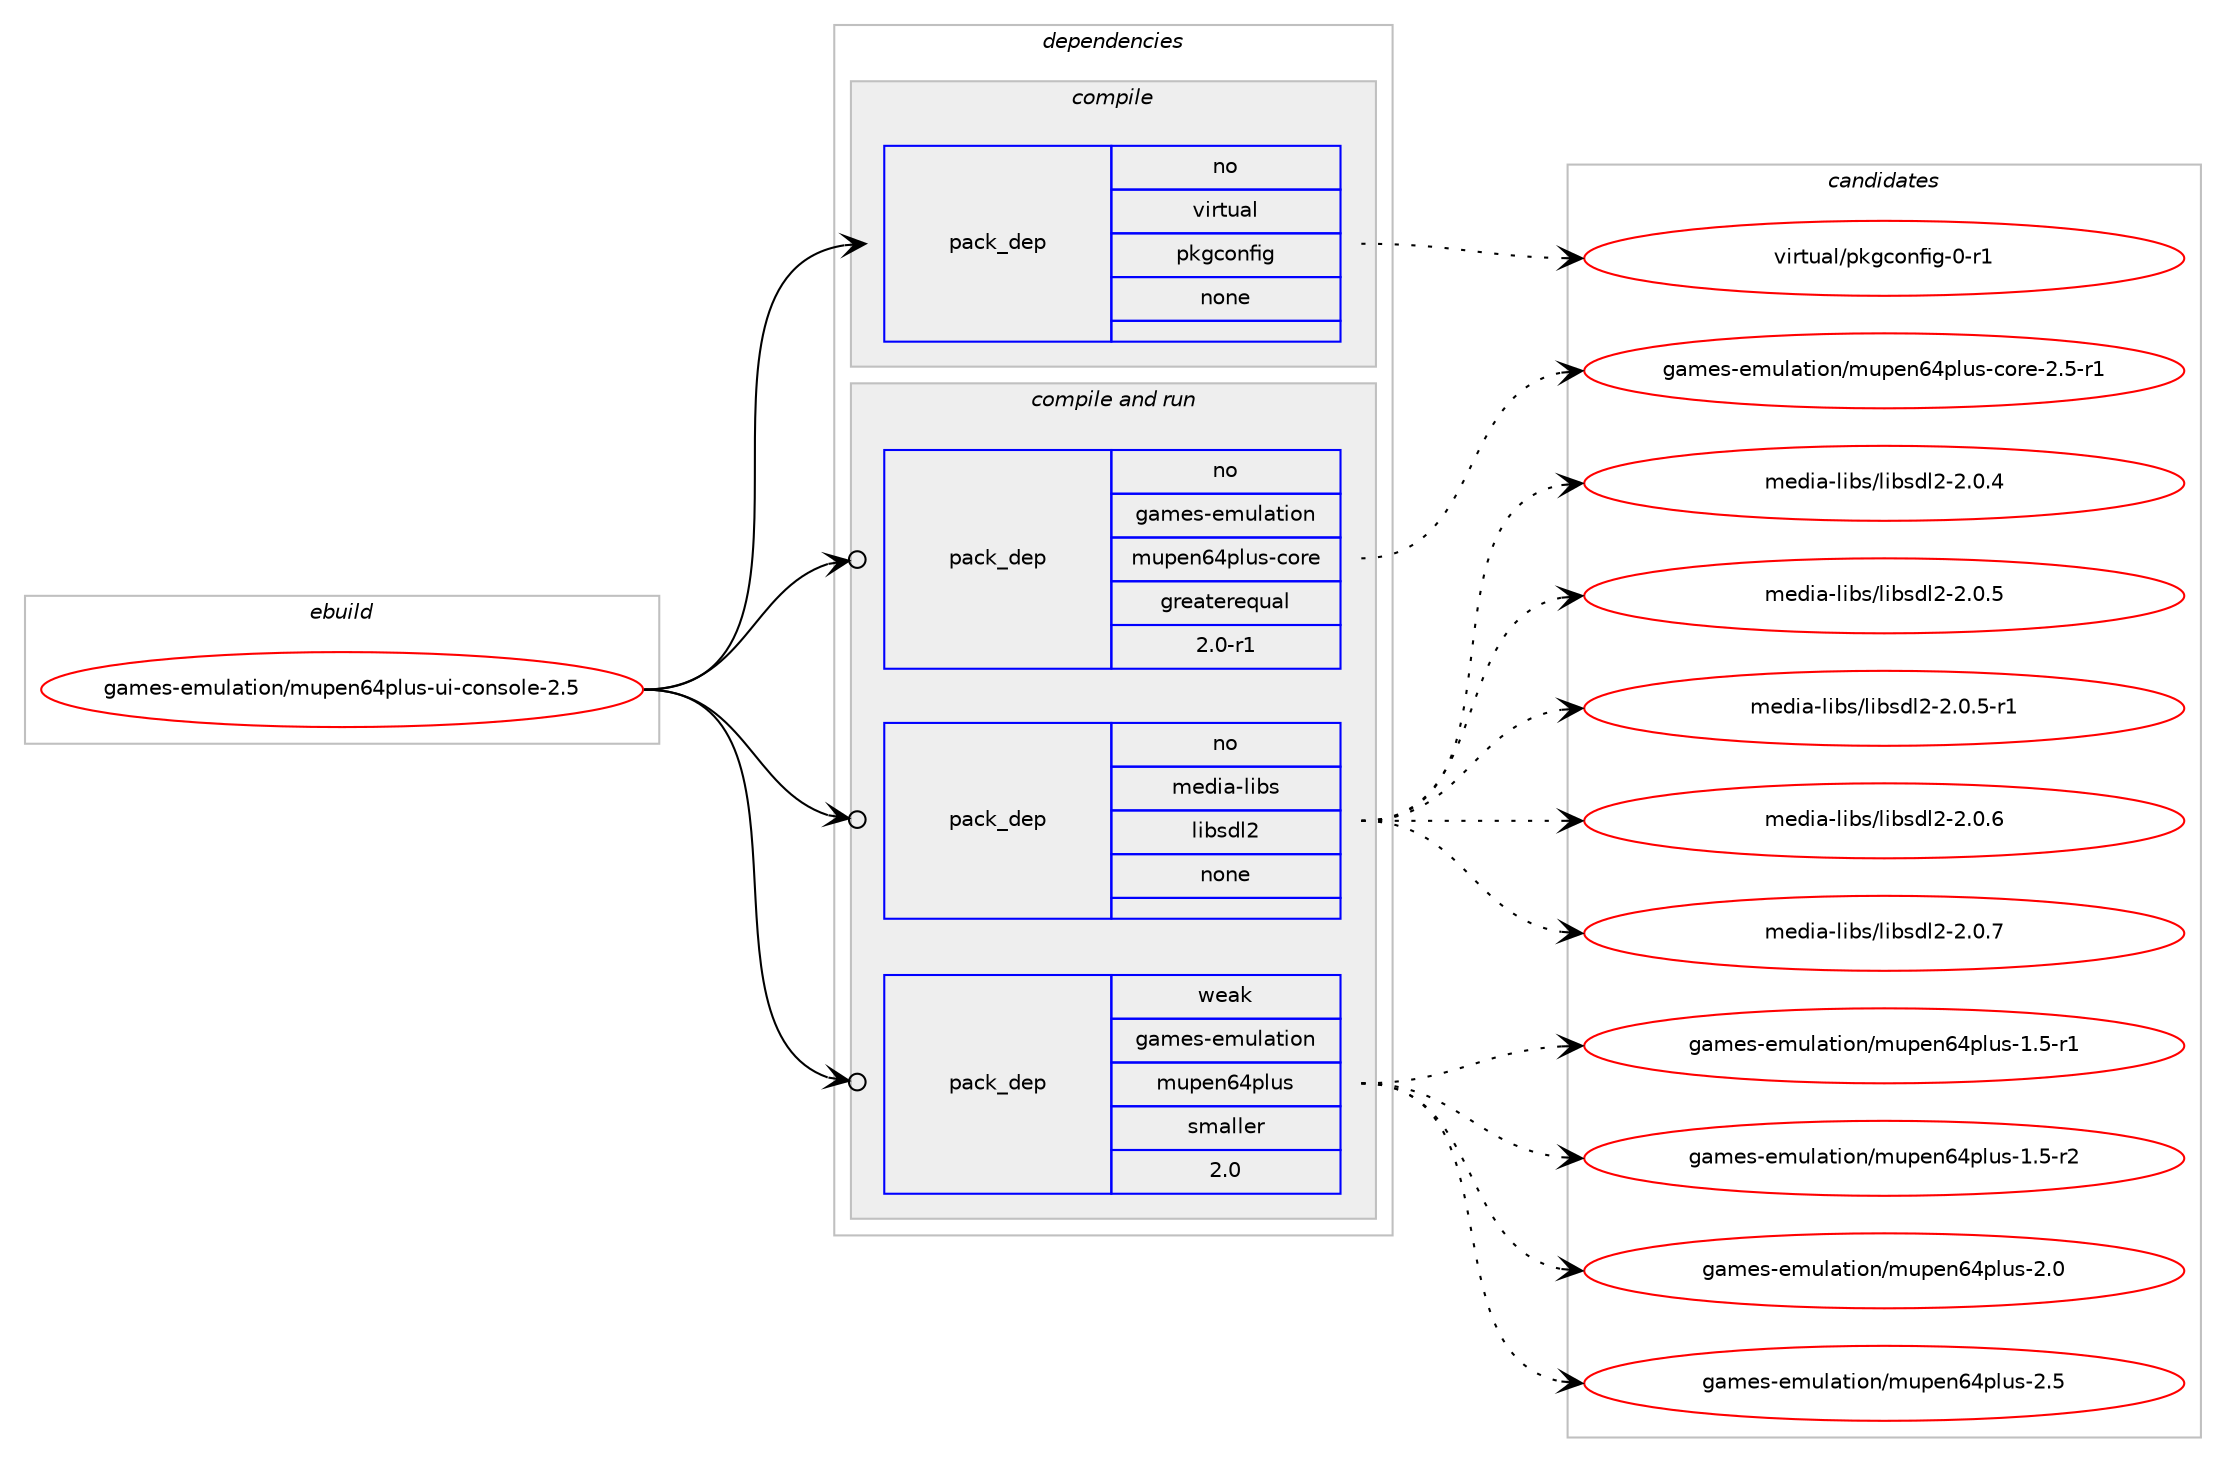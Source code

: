 digraph prolog {

# *************
# Graph options
# *************

newrank=true;
concentrate=true;
compound=true;
graph [rankdir=LR,fontname=Helvetica,fontsize=10,ranksep=1.5];#, ranksep=2.5, nodesep=0.2];
edge  [arrowhead=vee];
node  [fontname=Helvetica,fontsize=10];

# **********
# The ebuild
# **********

subgraph cluster_leftcol {
color=gray;
rank=same;
label=<<i>ebuild</i>>;
id [label="games-emulation/mupen64plus-ui-console-2.5", color=red, width=4, href="../games-emulation/mupen64plus-ui-console-2.5.svg"];
}

# ****************
# The dependencies
# ****************

subgraph cluster_midcol {
color=gray;
label=<<i>dependencies</i>>;
subgraph cluster_compile {
fillcolor="#eeeeee";
style=filled;
label=<<i>compile</i>>;
subgraph pack212342 {
dependency296849 [label=<<TABLE BORDER="0" CELLBORDER="1" CELLSPACING="0" CELLPADDING="4" WIDTH="220"><TR><TD ROWSPAN="6" CELLPADDING="30">pack_dep</TD></TR><TR><TD WIDTH="110">no</TD></TR><TR><TD>virtual</TD></TR><TR><TD>pkgconfig</TD></TR><TR><TD>none</TD></TR><TR><TD></TD></TR></TABLE>>, shape=none, color=blue];
}
id:e -> dependency296849:w [weight=20,style="solid",arrowhead="vee"];
}
subgraph cluster_compileandrun {
fillcolor="#eeeeee";
style=filled;
label=<<i>compile and run</i>>;
subgraph pack212343 {
dependency296850 [label=<<TABLE BORDER="0" CELLBORDER="1" CELLSPACING="0" CELLPADDING="4" WIDTH="220"><TR><TD ROWSPAN="6" CELLPADDING="30">pack_dep</TD></TR><TR><TD WIDTH="110">no</TD></TR><TR><TD>games-emulation</TD></TR><TR><TD>mupen64plus-core</TD></TR><TR><TD>greaterequal</TD></TR><TR><TD>2.0-r1</TD></TR></TABLE>>, shape=none, color=blue];
}
id:e -> dependency296850:w [weight=20,style="solid",arrowhead="odotvee"];
subgraph pack212344 {
dependency296851 [label=<<TABLE BORDER="0" CELLBORDER="1" CELLSPACING="0" CELLPADDING="4" WIDTH="220"><TR><TD ROWSPAN="6" CELLPADDING="30">pack_dep</TD></TR><TR><TD WIDTH="110">no</TD></TR><TR><TD>media-libs</TD></TR><TR><TD>libsdl2</TD></TR><TR><TD>none</TD></TR><TR><TD></TD></TR></TABLE>>, shape=none, color=blue];
}
id:e -> dependency296851:w [weight=20,style="solid",arrowhead="odotvee"];
subgraph pack212345 {
dependency296852 [label=<<TABLE BORDER="0" CELLBORDER="1" CELLSPACING="0" CELLPADDING="4" WIDTH="220"><TR><TD ROWSPAN="6" CELLPADDING="30">pack_dep</TD></TR><TR><TD WIDTH="110">weak</TD></TR><TR><TD>games-emulation</TD></TR><TR><TD>mupen64plus</TD></TR><TR><TD>smaller</TD></TR><TR><TD>2.0</TD></TR></TABLE>>, shape=none, color=blue];
}
id:e -> dependency296852:w [weight=20,style="solid",arrowhead="odotvee"];
}
subgraph cluster_run {
fillcolor="#eeeeee";
style=filled;
label=<<i>run</i>>;
}
}

# **************
# The candidates
# **************

subgraph cluster_choices {
rank=same;
color=gray;
label=<<i>candidates</i>>;

subgraph choice212342 {
color=black;
nodesep=1;
choice11810511411611797108471121071039911111010210510345484511449 [label="virtual/pkgconfig-0-r1", color=red, width=4,href="../virtual/pkgconfig-0-r1.svg"];
dependency296849:e -> choice11810511411611797108471121071039911111010210510345484511449:w [style=dotted,weight="100"];
}
subgraph choice212343 {
color=black;
nodesep=1;
choice1039710910111545101109117108971161051111104710911711210111054521121081171154599111114101455046534511449 [label="games-emulation/mupen64plus-core-2.5-r1", color=red, width=4,href="../games-emulation/mupen64plus-core-2.5-r1.svg"];
dependency296850:e -> choice1039710910111545101109117108971161051111104710911711210111054521121081171154599111114101455046534511449:w [style=dotted,weight="100"];
}
subgraph choice212344 {
color=black;
nodesep=1;
choice109101100105974510810598115471081059811510010850455046484652 [label="media-libs/libsdl2-2.0.4", color=red, width=4,href="../media-libs/libsdl2-2.0.4.svg"];
choice109101100105974510810598115471081059811510010850455046484653 [label="media-libs/libsdl2-2.0.5", color=red, width=4,href="../media-libs/libsdl2-2.0.5.svg"];
choice1091011001059745108105981154710810598115100108504550464846534511449 [label="media-libs/libsdl2-2.0.5-r1", color=red, width=4,href="../media-libs/libsdl2-2.0.5-r1.svg"];
choice109101100105974510810598115471081059811510010850455046484654 [label="media-libs/libsdl2-2.0.6", color=red, width=4,href="../media-libs/libsdl2-2.0.6.svg"];
choice109101100105974510810598115471081059811510010850455046484655 [label="media-libs/libsdl2-2.0.7", color=red, width=4,href="../media-libs/libsdl2-2.0.7.svg"];
dependency296851:e -> choice109101100105974510810598115471081059811510010850455046484652:w [style=dotted,weight="100"];
dependency296851:e -> choice109101100105974510810598115471081059811510010850455046484653:w [style=dotted,weight="100"];
dependency296851:e -> choice1091011001059745108105981154710810598115100108504550464846534511449:w [style=dotted,weight="100"];
dependency296851:e -> choice109101100105974510810598115471081059811510010850455046484654:w [style=dotted,weight="100"];
dependency296851:e -> choice109101100105974510810598115471081059811510010850455046484655:w [style=dotted,weight="100"];
}
subgraph choice212345 {
color=black;
nodesep=1;
choice103971091011154510110911710897116105111110471091171121011105452112108117115454946534511449 [label="games-emulation/mupen64plus-1.5-r1", color=red, width=4,href="../games-emulation/mupen64plus-1.5-r1.svg"];
choice103971091011154510110911710897116105111110471091171121011105452112108117115454946534511450 [label="games-emulation/mupen64plus-1.5-r2", color=red, width=4,href="../games-emulation/mupen64plus-1.5-r2.svg"];
choice10397109101115451011091171089711610511111047109117112101110545211210811711545504648 [label="games-emulation/mupen64plus-2.0", color=red, width=4,href="../games-emulation/mupen64plus-2.0.svg"];
choice10397109101115451011091171089711610511111047109117112101110545211210811711545504653 [label="games-emulation/mupen64plus-2.5", color=red, width=4,href="../games-emulation/mupen64plus-2.5.svg"];
dependency296852:e -> choice103971091011154510110911710897116105111110471091171121011105452112108117115454946534511449:w [style=dotted,weight="100"];
dependency296852:e -> choice103971091011154510110911710897116105111110471091171121011105452112108117115454946534511450:w [style=dotted,weight="100"];
dependency296852:e -> choice10397109101115451011091171089711610511111047109117112101110545211210811711545504648:w [style=dotted,weight="100"];
dependency296852:e -> choice10397109101115451011091171089711610511111047109117112101110545211210811711545504653:w [style=dotted,weight="100"];
}
}

}
